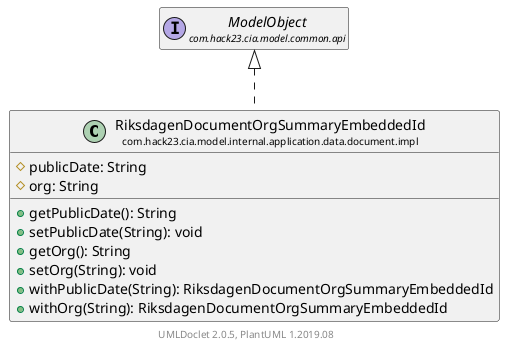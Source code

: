 @startuml
    set namespaceSeparator none
    hide empty fields
    hide empty methods

    class "<size:14>RiksdagenDocumentOrgSummaryEmbeddedId\n<size:10>com.hack23.cia.model.internal.application.data.document.impl" as com.hack23.cia.model.internal.application.data.document.impl.RiksdagenDocumentOrgSummaryEmbeddedId [[RiksdagenDocumentOrgSummaryEmbeddedId.html]] {
        #publicDate: String
        #org: String
        +getPublicDate(): String
        +setPublicDate(String): void
        +getOrg(): String
        +setOrg(String): void
        +withPublicDate(String): RiksdagenDocumentOrgSummaryEmbeddedId
        +withOrg(String): RiksdagenDocumentOrgSummaryEmbeddedId
    }

    interface "<size:14>ModelObject\n<size:10>com.hack23.cia.model.common.api" as com.hack23.cia.model.common.api.ModelObject

    com.hack23.cia.model.common.api.ModelObject <|.. com.hack23.cia.model.internal.application.data.document.impl.RiksdagenDocumentOrgSummaryEmbeddedId

    center footer UMLDoclet 2.0.5, PlantUML 1.2019.08
@enduml

